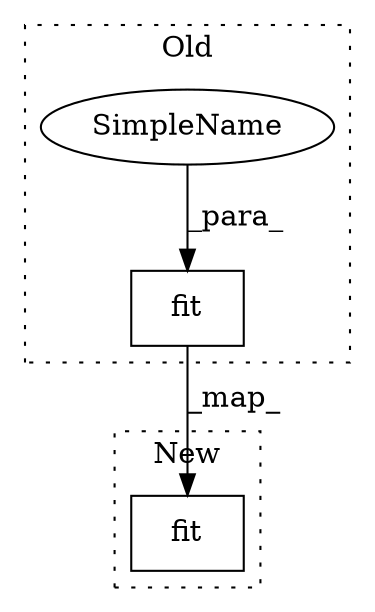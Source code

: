 digraph G {
subgraph cluster0 {
1 [label="fit" a="32" s="638,642" l="4,-15" shape="box"];
3 [label="SimpleName" a="42" s="524" l="0" shape="ellipse"];
label = "Old";
style="dotted";
}
subgraph cluster1 {
2 [label="fit" a="32" s="571,575" l="4,-15" shape="box"];
label = "New";
style="dotted";
}
1 -> 2 [label="_map_"];
3 -> 1 [label="_para_"];
}